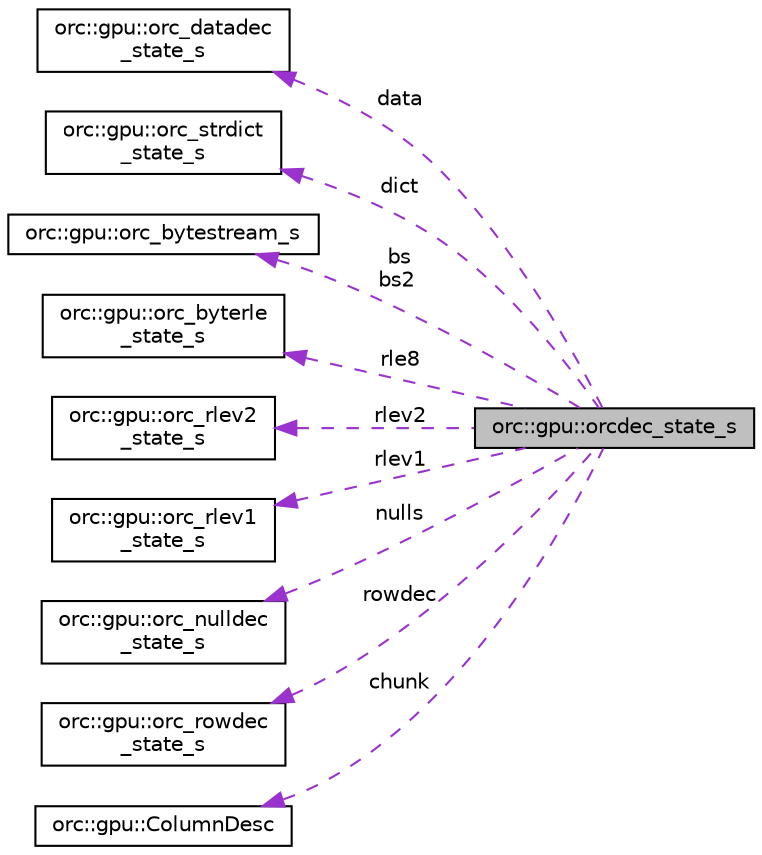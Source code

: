 digraph "orc::gpu::orcdec_state_s"
{
  edge [fontname="Helvetica",fontsize="10",labelfontname="Helvetica",labelfontsize="10"];
  node [fontname="Helvetica",fontsize="10",shape=record];
  rankdir="LR";
  Node1 [label="orc::gpu::orcdec_state_s",height=0.2,width=0.4,color="black", fillcolor="grey75", style="filled", fontcolor="black"];
  Node2 -> Node1 [dir="back",color="darkorchid3",fontsize="10",style="dashed",label=" data" ,fontname="Helvetica"];
  Node2 [label="orc::gpu::orc_datadec\l_state_s",height=0.2,width=0.4,color="black", fillcolor="white", style="filled",URL="$structorc_1_1gpu_1_1orc__datadec__state__s.html"];
  Node3 -> Node1 [dir="back",color="darkorchid3",fontsize="10",style="dashed",label=" dict" ,fontname="Helvetica"];
  Node3 [label="orc::gpu::orc_strdict\l_state_s",height=0.2,width=0.4,color="black", fillcolor="white", style="filled",URL="$structorc_1_1gpu_1_1orc__strdict__state__s.html"];
  Node4 -> Node1 [dir="back",color="darkorchid3",fontsize="10",style="dashed",label=" bs\nbs2" ,fontname="Helvetica"];
  Node4 [label="orc::gpu::orc_bytestream_s",height=0.2,width=0.4,color="black", fillcolor="white", style="filled",URL="$structorc_1_1gpu_1_1orc__bytestream__s.html"];
  Node5 -> Node1 [dir="back",color="darkorchid3",fontsize="10",style="dashed",label=" rle8" ,fontname="Helvetica"];
  Node5 [label="orc::gpu::orc_byterle\l_state_s",height=0.2,width=0.4,color="black", fillcolor="white", style="filled",URL="$structorc_1_1gpu_1_1orc__byterle__state__s.html"];
  Node6 -> Node1 [dir="back",color="darkorchid3",fontsize="10",style="dashed",label=" rlev2" ,fontname="Helvetica"];
  Node6 [label="orc::gpu::orc_rlev2\l_state_s",height=0.2,width=0.4,color="black", fillcolor="white", style="filled",URL="$structorc_1_1gpu_1_1orc__rlev2__state__s.html"];
  Node7 -> Node1 [dir="back",color="darkorchid3",fontsize="10",style="dashed",label=" rlev1" ,fontname="Helvetica"];
  Node7 [label="orc::gpu::orc_rlev1\l_state_s",height=0.2,width=0.4,color="black", fillcolor="white", style="filled",URL="$structorc_1_1gpu_1_1orc__rlev1__state__s.html"];
  Node8 -> Node1 [dir="back",color="darkorchid3",fontsize="10",style="dashed",label=" nulls" ,fontname="Helvetica"];
  Node8 [label="orc::gpu::orc_nulldec\l_state_s",height=0.2,width=0.4,color="black", fillcolor="white", style="filled",URL="$structorc_1_1gpu_1_1orc__nulldec__state__s.html"];
  Node9 -> Node1 [dir="back",color="darkorchid3",fontsize="10",style="dashed",label=" rowdec" ,fontname="Helvetica"];
  Node9 [label="orc::gpu::orc_rowdec\l_state_s",height=0.2,width=0.4,color="black", fillcolor="white", style="filled",URL="$structorc_1_1gpu_1_1orc__rowdec__state__s.html"];
  Node10 -> Node1 [dir="back",color="darkorchid3",fontsize="10",style="dashed",label=" chunk" ,fontname="Helvetica"];
  Node10 [label="orc::gpu::ColumnDesc",height=0.2,width=0.4,color="black", fillcolor="white", style="filled",URL="$structorc_1_1gpu_1_1ColumnDesc.html",tooltip="Struct to describe per stripe&#39;s column information. "];
}

